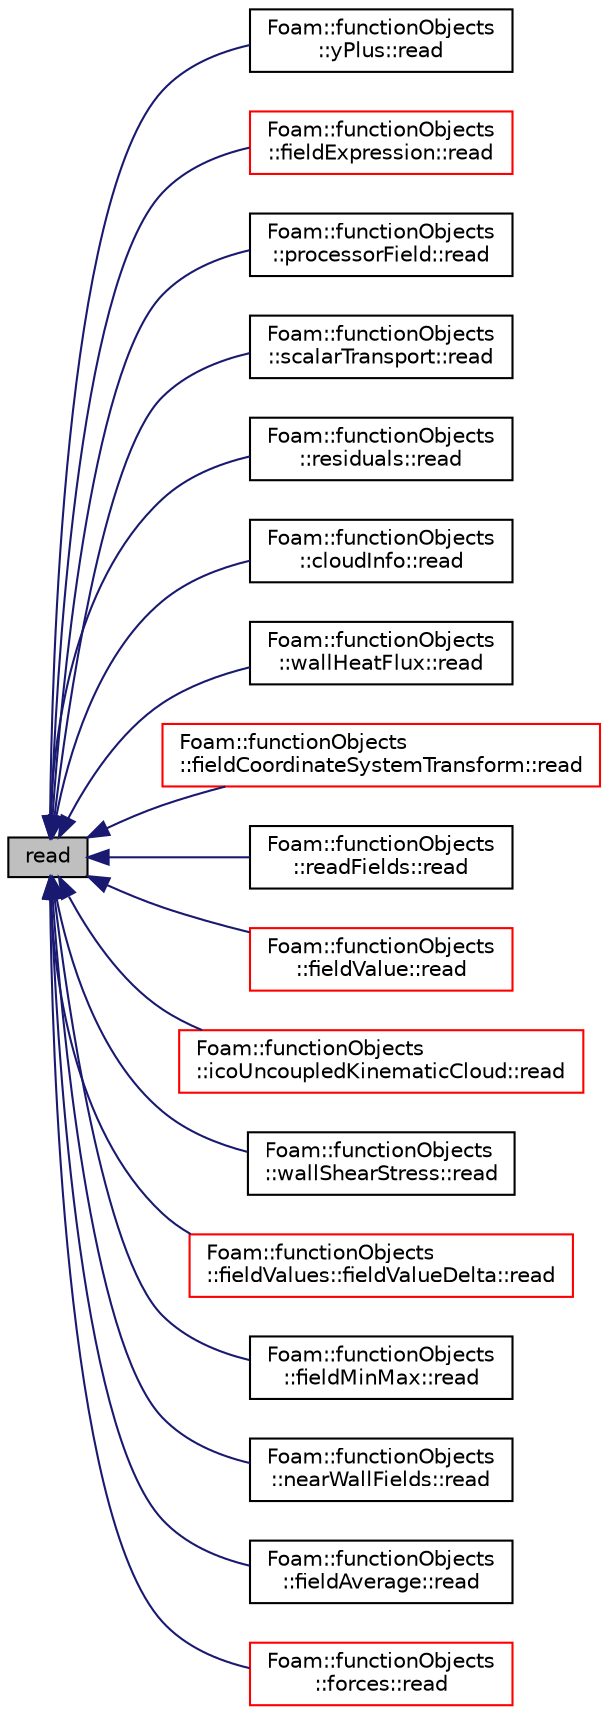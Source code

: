 digraph "read"
{
  bgcolor="transparent";
  edge [fontname="Helvetica",fontsize="10",labelfontname="Helvetica",labelfontsize="10"];
  node [fontname="Helvetica",fontsize="10",shape=record];
  rankdir="LR";
  Node131 [label="read",height=0.2,width=0.4,color="black", fillcolor="grey75", style="filled", fontcolor="black"];
  Node131 -> Node132 [dir="back",color="midnightblue",fontsize="10",style="solid",fontname="Helvetica"];
  Node132 [label="Foam::functionObjects\l::yPlus::read",height=0.2,width=0.4,color="black",URL="$a24357.html#afac0600fef97b05534a595ce00b272ed",tooltip="Read the yPlus data. "];
  Node131 -> Node133 [dir="back",color="midnightblue",fontsize="10",style="solid",fontname="Helvetica"];
  Node133 [label="Foam::functionObjects\l::fieldExpression::read",height=0.2,width=0.4,color="red",URL="$a24169.html#afac0600fef97b05534a595ce00b272ed",tooltip="Read the fieldExpression data. "];
  Node131 -> Node137 [dir="back",color="midnightblue",fontsize="10",style="solid",fontname="Helvetica"];
  Node137 [label="Foam::functionObjects\l::processorField::read",height=0.2,width=0.4,color="black",URL="$a24245.html#afac0600fef97b05534a595ce00b272ed",tooltip="Read the input data. "];
  Node131 -> Node138 [dir="back",color="midnightblue",fontsize="10",style="solid",fontname="Helvetica"];
  Node138 [label="Foam::functionObjects\l::scalarTransport::read",height=0.2,width=0.4,color="black",URL="$a24381.html#afac0600fef97b05534a595ce00b272ed",tooltip="Read the scalarTransport data. "];
  Node131 -> Node139 [dir="back",color="midnightblue",fontsize="10",style="solid",fontname="Helvetica"];
  Node139 [label="Foam::functionObjects\l::residuals::read",height=0.2,width=0.4,color="black",URL="$a24397.html#afac0600fef97b05534a595ce00b272ed",tooltip="Read the controls. "];
  Node131 -> Node140 [dir="back",color="midnightblue",fontsize="10",style="solid",fontname="Helvetica"];
  Node140 [label="Foam::functionObjects\l::cloudInfo::read",height=0.2,width=0.4,color="black",URL="$a24369.html#afac0600fef97b05534a595ce00b272ed",tooltip="Read the controls. "];
  Node131 -> Node141 [dir="back",color="midnightblue",fontsize="10",style="solid",fontname="Helvetica"];
  Node141 [label="Foam::functionObjects\l::wallHeatFlux::read",height=0.2,width=0.4,color="black",URL="$a24337.html#afac0600fef97b05534a595ce00b272ed",tooltip="Read the wallHeatFlux data. "];
  Node131 -> Node142 [dir="back",color="midnightblue",fontsize="10",style="solid",fontname="Helvetica"];
  Node142 [label="Foam::functionObjects\l::fieldCoordinateSystemTransform::read",height=0.2,width=0.4,color="red",URL="$a24165.html#afac0600fef97b05534a595ce00b272ed",tooltip="Read the input data. "];
  Node131 -> Node146 [dir="back",color="midnightblue",fontsize="10",style="solid",fontname="Helvetica"];
  Node146 [label="Foam::functionObjects\l::readFields::read",height=0.2,width=0.4,color="black",URL="$a24257.html#afac0600fef97b05534a595ce00b272ed",tooltip="Read the set of fields from dictionary. "];
  Node131 -> Node147 [dir="back",color="midnightblue",fontsize="10",style="solid",fontname="Helvetica"];
  Node147 [label="Foam::functionObjects\l::fieldValue::read",height=0.2,width=0.4,color="red",URL="$a24177.html#a6ce0c64db98eb6144d363dbfc86104eb",tooltip="Read from dictionary. "];
  Node131 -> Node152 [dir="back",color="midnightblue",fontsize="10",style="solid",fontname="Helvetica"];
  Node152 [label="Foam::functionObjects\l::icoUncoupledKinematicCloud::read",height=0.2,width=0.4,color="red",URL="$a24377.html#afac0600fef97b05534a595ce00b272ed",tooltip="Read the controls. "];
  Node131 -> Node154 [dir="back",color="midnightblue",fontsize="10",style="solid",fontname="Helvetica"];
  Node154 [label="Foam::functionObjects\l::wallShearStress::read",height=0.2,width=0.4,color="black",URL="$a24341.html#afac0600fef97b05534a595ce00b272ed",tooltip="Read the wallShearStress data. "];
  Node131 -> Node155 [dir="back",color="midnightblue",fontsize="10",style="solid",fontname="Helvetica"];
  Node155 [label="Foam::functionObjects\l::fieldValues::fieldValueDelta::read",height=0.2,width=0.4,color="red",URL="$a24181.html#afac0600fef97b05534a595ce00b272ed",tooltip="Read from dictionary. "];
  Node131 -> Node157 [dir="back",color="midnightblue",fontsize="10",style="solid",fontname="Helvetica"];
  Node157 [label="Foam::functionObjects\l::fieldMinMax::read",height=0.2,width=0.4,color="black",URL="$a24173.html#afac0600fef97b05534a595ce00b272ed",tooltip="Read the field min/max data. "];
  Node131 -> Node158 [dir="back",color="midnightblue",fontsize="10",style="solid",fontname="Helvetica"];
  Node158 [label="Foam::functionObjects\l::nearWallFields::read",height=0.2,width=0.4,color="black",URL="$a24233.html#afac0600fef97b05534a595ce00b272ed",tooltip="Read the controls. "];
  Node131 -> Node159 [dir="back",color="midnightblue",fontsize="10",style="solid",fontname="Helvetica"];
  Node159 [label="Foam::functionObjects\l::fieldAverage::read",height=0.2,width=0.4,color="black",URL="$a24157.html#afac0600fef97b05534a595ce00b272ed",tooltip="Read the field average data. "];
  Node131 -> Node160 [dir="back",color="midnightblue",fontsize="10",style="solid",fontname="Helvetica"];
  Node160 [label="Foam::functionObjects\l::forces::read",height=0.2,width=0.4,color="red",URL="$a24365.html#afac0600fef97b05534a595ce00b272ed",tooltip="Read the forces data. "];
}
